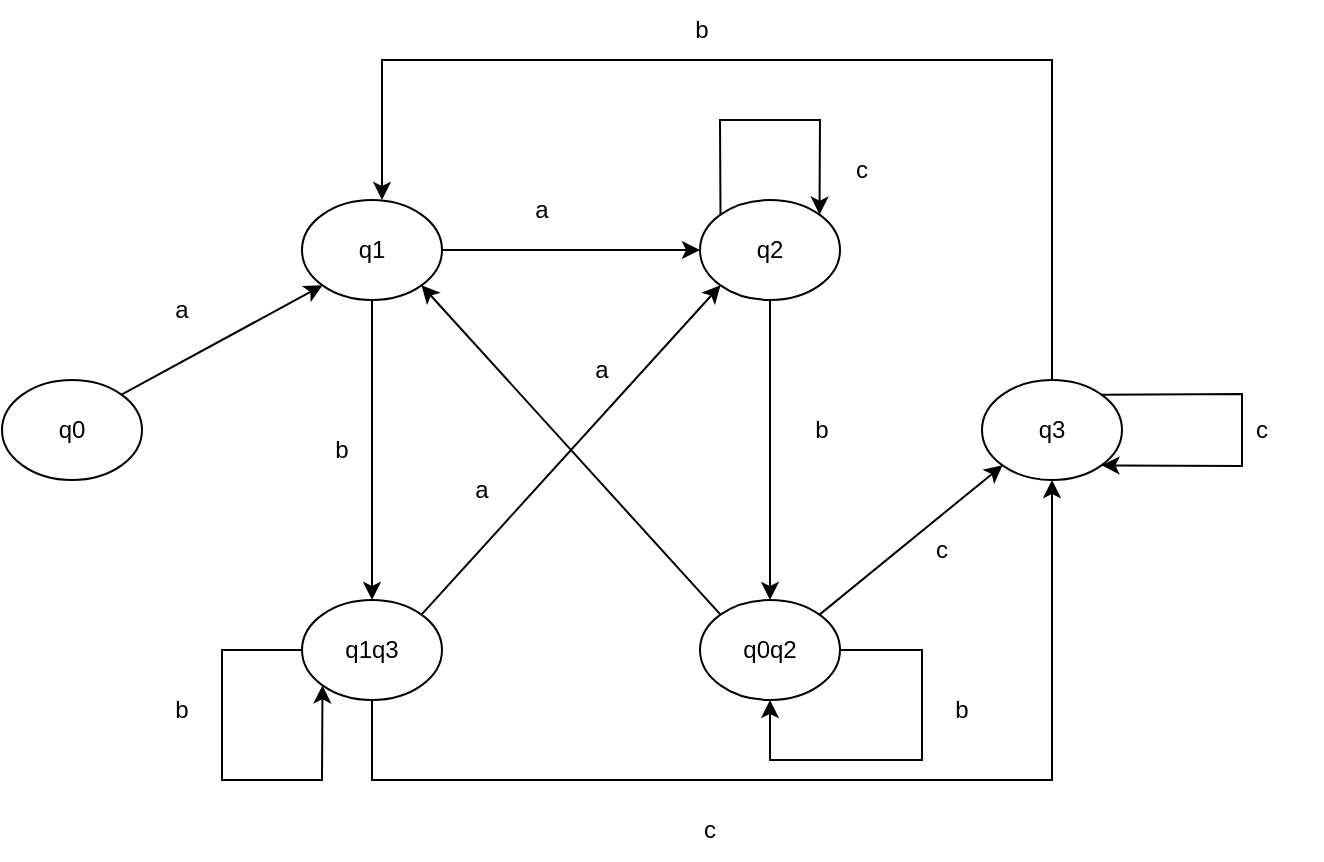 <mxfile version="16.4.7" type="device"><diagram id="qJJk-vpQUET6iAwCgLDG" name="Page-1"><mxGraphModel dx="1117" dy="669" grid="1" gridSize="10" guides="1" tooltips="1" connect="1" arrows="1" fold="1" page="1" pageScale="1" pageWidth="827" pageHeight="1169" math="0" shadow="0"><root><mxCell id="0"/><mxCell id="1" parent="0"/><mxCell id="8Q2lHLSMQun0v49rfkOL-55" value="q0" style="ellipse;whiteSpace=wrap;html=1;strokeWidth=1;" vertex="1" parent="1"><mxGeometry x="30" y="520" width="70" height="50" as="geometry"/></mxCell><mxCell id="8Q2lHLSMQun0v49rfkOL-56" value="q2" style="ellipse;whiteSpace=wrap;html=1;strokeWidth=1;" vertex="1" parent="1"><mxGeometry x="379" y="430" width="70" height="50" as="geometry"/></mxCell><mxCell id="8Q2lHLSMQun0v49rfkOL-57" value="q3" style="ellipse;whiteSpace=wrap;html=1;strokeWidth=1;" vertex="1" parent="1"><mxGeometry x="520" y="520" width="70" height="50" as="geometry"/></mxCell><mxCell id="8Q2lHLSMQun0v49rfkOL-58" value="q1q3" style="ellipse;whiteSpace=wrap;html=1;strokeWidth=1;" vertex="1" parent="1"><mxGeometry x="180" y="630" width="70" height="50" as="geometry"/></mxCell><mxCell id="8Q2lHLSMQun0v49rfkOL-59" value="q0q2" style="ellipse;whiteSpace=wrap;html=1;strokeWidth=1;" vertex="1" parent="1"><mxGeometry x="379" y="630" width="70" height="50" as="geometry"/></mxCell><mxCell id="8Q2lHLSMQun0v49rfkOL-60" value="q1" style="ellipse;whiteSpace=wrap;html=1;strokeWidth=1;" vertex="1" parent="1"><mxGeometry x="180" y="430" width="70" height="50" as="geometry"/></mxCell><mxCell id="8Q2lHLSMQun0v49rfkOL-62" value="" style="endArrow=classic;html=1;rounded=0;exitX=1;exitY=0;exitDx=0;exitDy=0;entryX=0;entryY=1;entryDx=0;entryDy=0;" edge="1" parent="1" source="8Q2lHLSMQun0v49rfkOL-55" target="8Q2lHLSMQun0v49rfkOL-60"><mxGeometry width="50" height="50" relative="1" as="geometry"><mxPoint x="110" y="520" as="sourcePoint"/><mxPoint x="160" y="470" as="targetPoint"/></mxGeometry></mxCell><mxCell id="8Q2lHLSMQun0v49rfkOL-63" value="" style="endArrow=classic;html=1;rounded=0;exitX=1;exitY=0.5;exitDx=0;exitDy=0;entryX=0;entryY=0.5;entryDx=0;entryDy=0;" edge="1" parent="1" source="8Q2lHLSMQun0v49rfkOL-60" target="8Q2lHLSMQun0v49rfkOL-56"><mxGeometry width="50" height="50" relative="1" as="geometry"><mxPoint x="280" y="470" as="sourcePoint"/><mxPoint x="330" y="420" as="targetPoint"/></mxGeometry></mxCell><mxCell id="8Q2lHLSMQun0v49rfkOL-64" value="" style="endArrow=classic;html=1;rounded=0;exitX=0.5;exitY=1;exitDx=0;exitDy=0;" edge="1" parent="1" source="8Q2lHLSMQun0v49rfkOL-56"><mxGeometry width="50" height="50" relative="1" as="geometry"><mxPoint x="399" y="550" as="sourcePoint"/><mxPoint x="414" y="630" as="targetPoint"/></mxGeometry></mxCell><mxCell id="8Q2lHLSMQun0v49rfkOL-65" value="" style="endArrow=classic;html=1;rounded=0;exitX=0;exitY=0;exitDx=0;exitDy=0;entryX=1;entryY=1;entryDx=0;entryDy=0;" edge="1" parent="1" source="8Q2lHLSMQun0v49rfkOL-59" target="8Q2lHLSMQun0v49rfkOL-60"><mxGeometry width="50" height="50" relative="1" as="geometry"><mxPoint x="430" y="650" as="sourcePoint"/><mxPoint x="480" y="600" as="targetPoint"/></mxGeometry></mxCell><mxCell id="8Q2lHLSMQun0v49rfkOL-66" value="" style="endArrow=classic;html=1;rounded=0;exitX=0.5;exitY=1;exitDx=0;exitDy=0;entryX=0.5;entryY=0;entryDx=0;entryDy=0;" edge="1" parent="1" source="8Q2lHLSMQun0v49rfkOL-60" target="8Q2lHLSMQun0v49rfkOL-58"><mxGeometry width="50" height="50" relative="1" as="geometry"><mxPoint x="180" y="584.5" as="sourcePoint"/><mxPoint x="230" y="534.5" as="targetPoint"/></mxGeometry></mxCell><mxCell id="8Q2lHLSMQun0v49rfkOL-67" value="" style="endArrow=classic;html=1;rounded=0;exitX=1;exitY=0;exitDx=0;exitDy=0;entryX=0;entryY=1;entryDx=0;entryDy=0;" edge="1" parent="1" source="8Q2lHLSMQun0v49rfkOL-59" target="8Q2lHLSMQun0v49rfkOL-57"><mxGeometry width="50" height="50" relative="1" as="geometry"><mxPoint x="430" y="650" as="sourcePoint"/><mxPoint x="480" y="600" as="targetPoint"/></mxGeometry></mxCell><mxCell id="8Q2lHLSMQun0v49rfkOL-68" value="" style="endArrow=classic;html=1;rounded=0;exitX=0.5;exitY=1;exitDx=0;exitDy=0;entryX=0.5;entryY=1;entryDx=0;entryDy=0;" edge="1" parent="1" source="8Q2lHLSMQun0v49rfkOL-58" target="8Q2lHLSMQun0v49rfkOL-57"><mxGeometry width="50" height="50" relative="1" as="geometry"><mxPoint x="290" y="740" as="sourcePoint"/><mxPoint x="900" y="780" as="targetPoint"/><Array as="points"><mxPoint x="215" y="720"/><mxPoint x="555" y="720"/></Array></mxGeometry></mxCell><mxCell id="8Q2lHLSMQun0v49rfkOL-69" value="" style="endArrow=classic;html=1;rounded=0;exitX=1;exitY=0;exitDx=0;exitDy=0;entryX=0;entryY=1;entryDx=0;entryDy=0;" edge="1" parent="1" source="8Q2lHLSMQun0v49rfkOL-58" target="8Q2lHLSMQun0v49rfkOL-56"><mxGeometry width="50" height="50" relative="1" as="geometry"><mxPoint x="280" y="640" as="sourcePoint"/><mxPoint x="330" y="590" as="targetPoint"/></mxGeometry></mxCell><mxCell id="8Q2lHLSMQun0v49rfkOL-70" value="" style="endArrow=classic;html=1;rounded=0;exitX=0.5;exitY=0;exitDx=0;exitDy=0;" edge="1" parent="1" source="8Q2lHLSMQun0v49rfkOL-57"><mxGeometry width="50" height="50" relative="1" as="geometry"><mxPoint x="540" y="460" as="sourcePoint"/><mxPoint x="220" y="430" as="targetPoint"/><Array as="points"><mxPoint x="555" y="360"/><mxPoint x="220" y="360"/></Array></mxGeometry></mxCell><mxCell id="8Q2lHLSMQun0v49rfkOL-71" value="" style="endArrow=classic;html=1;rounded=0;exitX=0;exitY=0.5;exitDx=0;exitDy=0;entryX=0;entryY=1;entryDx=0;entryDy=0;" edge="1" parent="1" source="8Q2lHLSMQun0v49rfkOL-58" target="8Q2lHLSMQun0v49rfkOL-58"><mxGeometry width="50" height="50" relative="1" as="geometry"><mxPoint x="140" y="790" as="sourcePoint"/><mxPoint x="250" y="720" as="targetPoint"/><Array as="points"><mxPoint x="140" y="655"/><mxPoint x="140" y="720"/><mxPoint x="190" y="720"/></Array></mxGeometry></mxCell><mxCell id="8Q2lHLSMQun0v49rfkOL-72" value="" style="endArrow=classic;html=1;rounded=0;exitX=0;exitY=0;exitDx=0;exitDy=0;entryX=1;entryY=0;entryDx=0;entryDy=0;" edge="1" parent="1" source="8Q2lHLSMQun0v49rfkOL-56" target="8Q2lHLSMQun0v49rfkOL-56"><mxGeometry width="50" height="50" relative="1" as="geometry"><mxPoint x="410" y="420" as="sourcePoint"/><mxPoint x="490" y="390" as="targetPoint"/><Array as="points"><mxPoint x="389" y="390"/><mxPoint x="439" y="390"/></Array></mxGeometry></mxCell><mxCell id="8Q2lHLSMQun0v49rfkOL-73" value="" style="endArrow=classic;html=1;rounded=0;exitX=1;exitY=0.5;exitDx=0;exitDy=0;entryX=0.5;entryY=1;entryDx=0;entryDy=0;" edge="1" parent="1" source="8Q2lHLSMQun0v49rfkOL-59" target="8Q2lHLSMQun0v49rfkOL-59"><mxGeometry width="50" height="50" relative="1" as="geometry"><mxPoint x="460" y="720" as="sourcePoint"/><mxPoint x="350" y="710" as="targetPoint"/><Array as="points"><mxPoint x="490" y="655"/><mxPoint x="490" y="710"/><mxPoint x="414" y="710"/></Array></mxGeometry></mxCell><mxCell id="8Q2lHLSMQun0v49rfkOL-74" value="a" style="text;html=1;strokeColor=none;fillColor=none;align=center;verticalAlign=middle;whiteSpace=wrap;rounded=0;" vertex="1" parent="1"><mxGeometry x="90" y="470" width="60" height="30" as="geometry"/></mxCell><mxCell id="8Q2lHLSMQun0v49rfkOL-75" value="a" style="text;html=1;strokeColor=none;fillColor=none;align=center;verticalAlign=middle;whiteSpace=wrap;rounded=0;" vertex="1" parent="1"><mxGeometry x="270" y="420" width="60" height="30" as="geometry"/></mxCell><mxCell id="8Q2lHLSMQun0v49rfkOL-77" value="b" style="text;html=1;strokeColor=none;fillColor=none;align=center;verticalAlign=middle;whiteSpace=wrap;rounded=0;" vertex="1" parent="1"><mxGeometry x="410" y="530" width="60" height="30" as="geometry"/></mxCell><mxCell id="8Q2lHLSMQun0v49rfkOL-80" value="c" style="text;html=1;strokeColor=none;fillColor=none;align=center;verticalAlign=middle;whiteSpace=wrap;rounded=0;" vertex="1" parent="1"><mxGeometry x="354" y="730" width="60" height="30" as="geometry"/></mxCell><mxCell id="8Q2lHLSMQun0v49rfkOL-81" value="b" style="text;html=1;strokeColor=none;fillColor=none;align=center;verticalAlign=middle;whiteSpace=wrap;rounded=0;" vertex="1" parent="1"><mxGeometry x="90" y="670" width="60" height="30" as="geometry"/></mxCell><mxCell id="8Q2lHLSMQun0v49rfkOL-82" value="b" style="text;html=1;strokeColor=none;fillColor=none;align=center;verticalAlign=middle;whiteSpace=wrap;rounded=0;" vertex="1" parent="1"><mxGeometry x="350" y="330" width="60" height="30" as="geometry"/></mxCell><mxCell id="8Q2lHLSMQun0v49rfkOL-83" value="b" style="text;html=1;strokeColor=none;fillColor=none;align=center;verticalAlign=middle;whiteSpace=wrap;rounded=0;" vertex="1" parent="1"><mxGeometry x="480" y="670" width="60" height="30" as="geometry"/></mxCell><mxCell id="8Q2lHLSMQun0v49rfkOL-84" value="b" style="text;html=1;strokeColor=none;fillColor=none;align=center;verticalAlign=middle;whiteSpace=wrap;rounded=0;" vertex="1" parent="1"><mxGeometry x="170" y="540" width="60" height="30" as="geometry"/></mxCell><mxCell id="8Q2lHLSMQun0v49rfkOL-85" value="a" style="text;html=1;strokeColor=none;fillColor=none;align=center;verticalAlign=middle;whiteSpace=wrap;rounded=0;" vertex="1" parent="1"><mxGeometry x="240" y="560" width="60" height="30" as="geometry"/></mxCell><mxCell id="8Q2lHLSMQun0v49rfkOL-86" value="a" style="text;html=1;strokeColor=none;fillColor=none;align=center;verticalAlign=middle;whiteSpace=wrap;rounded=0;" vertex="1" parent="1"><mxGeometry x="300" y="500" width="60" height="30" as="geometry"/></mxCell><mxCell id="8Q2lHLSMQun0v49rfkOL-87" value="c" style="text;html=1;strokeColor=none;fillColor=none;align=center;verticalAlign=middle;whiteSpace=wrap;rounded=0;" vertex="1" parent="1"><mxGeometry x="430" y="400" width="60" height="30" as="geometry"/></mxCell><mxCell id="8Q2lHLSMQun0v49rfkOL-89" value="" style="endArrow=classic;html=1;rounded=0;exitX=1;exitY=0;exitDx=0;exitDy=0;entryX=1;entryY=1;entryDx=0;entryDy=0;" edge="1" parent="1" source="8Q2lHLSMQun0v49rfkOL-57" target="8Q2lHLSMQun0v49rfkOL-57"><mxGeometry width="50" height="50" relative="1" as="geometry"><mxPoint x="600" y="530" as="sourcePoint"/><mxPoint x="650" y="600" as="targetPoint"/><Array as="points"><mxPoint x="650" y="527"/><mxPoint x="650" y="563"/></Array></mxGeometry></mxCell><mxCell id="8Q2lHLSMQun0v49rfkOL-90" value="c" style="text;html=1;strokeColor=none;fillColor=none;align=center;verticalAlign=middle;whiteSpace=wrap;rounded=0;" vertex="1" parent="1"><mxGeometry x="630" y="530" width="60" height="30" as="geometry"/></mxCell><mxCell id="8Q2lHLSMQun0v49rfkOL-92" value="c" style="text;html=1;strokeColor=none;fillColor=none;align=center;verticalAlign=middle;whiteSpace=wrap;rounded=0;" vertex="1" parent="1"><mxGeometry x="470" y="590" width="60" height="30" as="geometry"/></mxCell></root></mxGraphModel></diagram></mxfile>